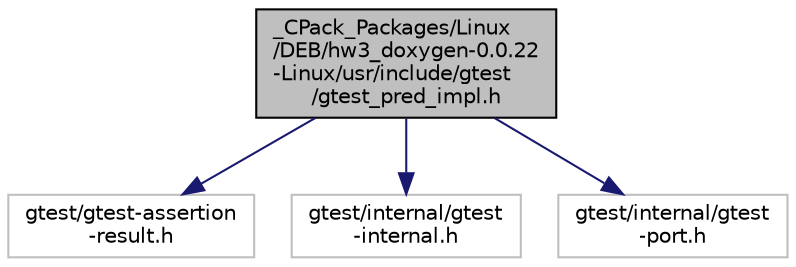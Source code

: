 digraph "_CPack_Packages/Linux/DEB/hw3_doxygen-0.0.22-Linux/usr/include/gtest/gtest_pred_impl.h"
{
 // LATEX_PDF_SIZE
  edge [fontname="Helvetica",fontsize="10",labelfontname="Helvetica",labelfontsize="10"];
  node [fontname="Helvetica",fontsize="10",shape=record];
  Node1 [label="_CPack_Packages/Linux\l/DEB/hw3_doxygen-0.0.22\l-Linux/usr/include/gtest\l/gtest_pred_impl.h",height=0.2,width=0.4,color="black", fillcolor="grey75", style="filled", fontcolor="black",tooltip=" "];
  Node1 -> Node2 [color="midnightblue",fontsize="10",style="solid",fontname="Helvetica"];
  Node2 [label="gtest/gtest-assertion\l-result.h",height=0.2,width=0.4,color="grey75", fillcolor="white", style="filled",tooltip=" "];
  Node1 -> Node3 [color="midnightblue",fontsize="10",style="solid",fontname="Helvetica"];
  Node3 [label="gtest/internal/gtest\l-internal.h",height=0.2,width=0.4,color="grey75", fillcolor="white", style="filled",tooltip=" "];
  Node1 -> Node4 [color="midnightblue",fontsize="10",style="solid",fontname="Helvetica"];
  Node4 [label="gtest/internal/gtest\l-port.h",height=0.2,width=0.4,color="grey75", fillcolor="white", style="filled",tooltip=" "];
}
